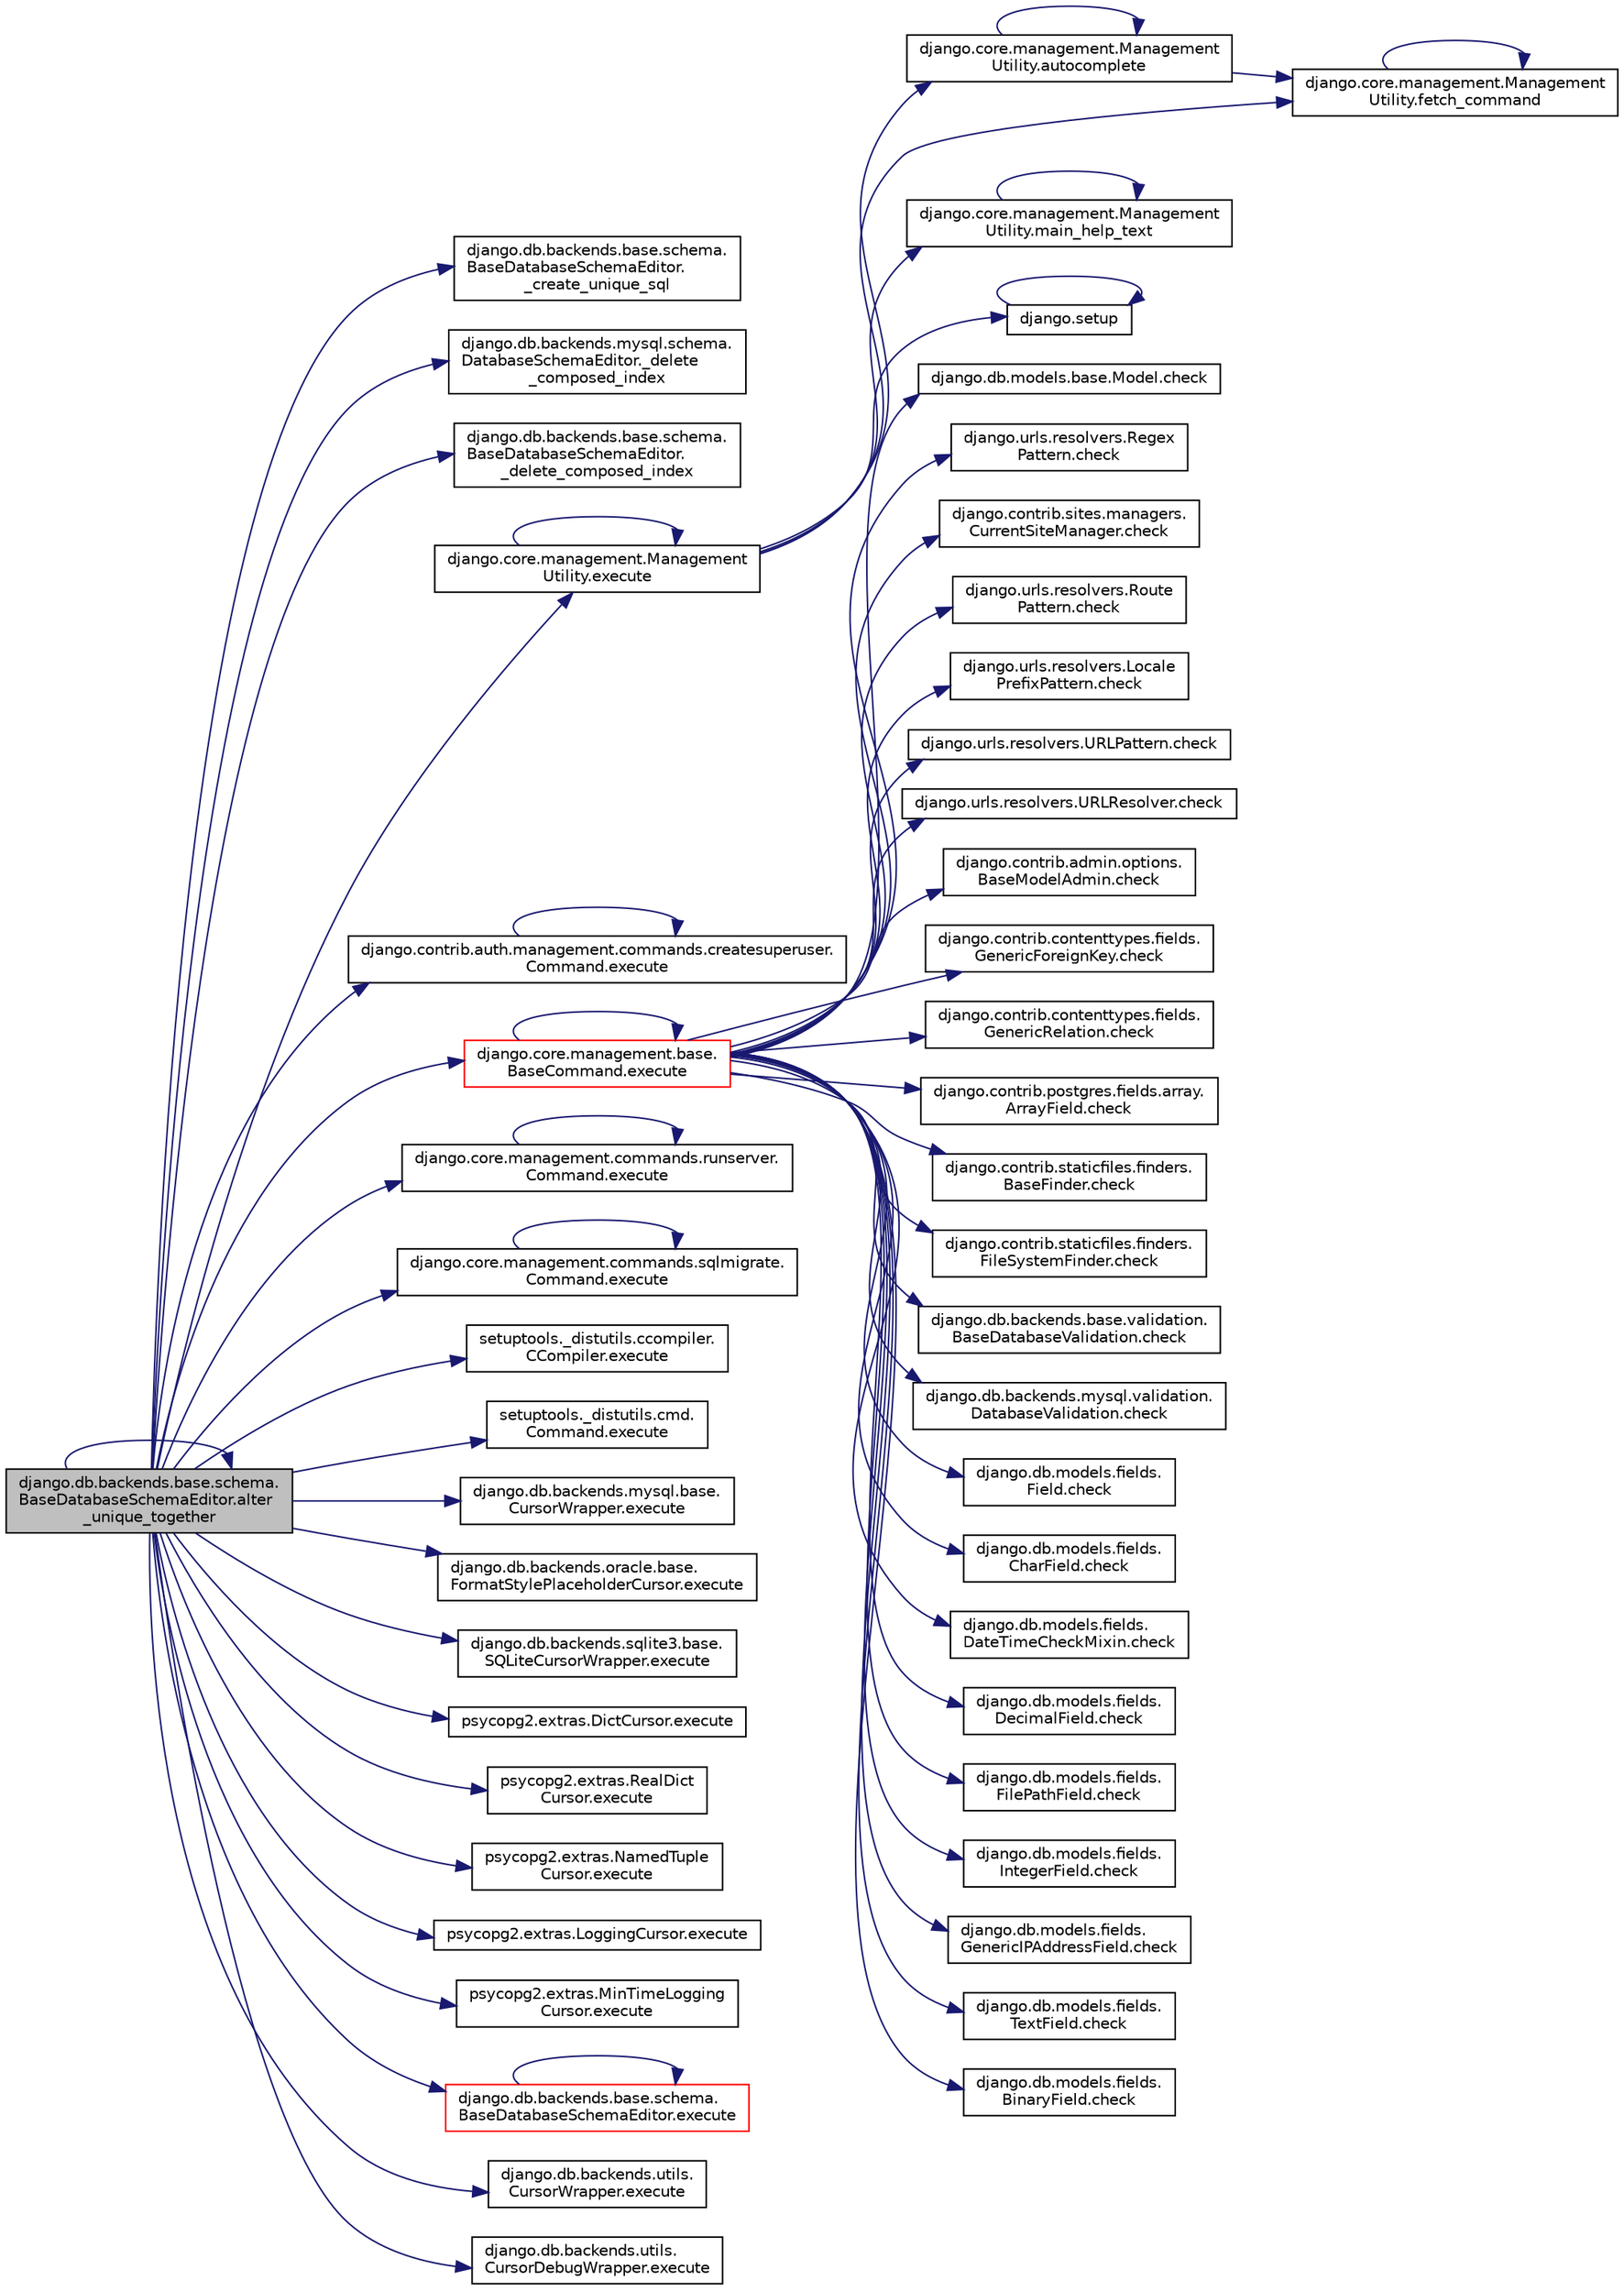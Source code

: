 digraph "django.db.backends.base.schema.BaseDatabaseSchemaEditor.alter_unique_together"
{
 // LATEX_PDF_SIZE
  edge [fontname="Helvetica",fontsize="10",labelfontname="Helvetica",labelfontsize="10"];
  node [fontname="Helvetica",fontsize="10",shape=record];
  rankdir="LR";
  Node1 [label="django.db.backends.base.schema.\lBaseDatabaseSchemaEditor.alter\l_unique_together",height=0.2,width=0.4,color="black", fillcolor="grey75", style="filled", fontcolor="black",tooltip=" "];
  Node1 -> Node2 [color="midnightblue",fontsize="10",style="solid",fontname="Helvetica"];
  Node2 [label="django.db.backends.base.schema.\lBaseDatabaseSchemaEditor.\l_create_unique_sql",height=0.2,width=0.4,color="black", fillcolor="white", style="filled",URL="$d7/d55/classdjango_1_1db_1_1backends_1_1base_1_1schema_1_1_base_database_schema_editor.html#ab0aab7d078629bc03878570252ba0596",tooltip=" "];
  Node1 -> Node3 [color="midnightblue",fontsize="10",style="solid",fontname="Helvetica"];
  Node3 [label="django.db.backends.mysql.schema.\lDatabaseSchemaEditor._delete\l_composed_index",height=0.2,width=0.4,color="black", fillcolor="white", style="filled",URL="$d7/d2a/classdjango_1_1db_1_1backends_1_1mysql_1_1schema_1_1_database_schema_editor.html#a78de8dc8f38ad00d638359dd97bd7311",tooltip=" "];
  Node1 -> Node4 [color="midnightblue",fontsize="10",style="solid",fontname="Helvetica"];
  Node4 [label="django.db.backends.base.schema.\lBaseDatabaseSchemaEditor.\l_delete_composed_index",height=0.2,width=0.4,color="black", fillcolor="white", style="filled",URL="$d7/d55/classdjango_1_1db_1_1backends_1_1base_1_1schema_1_1_base_database_schema_editor.html#a1b458fa28bf9eeaca495b3dd51f7a20a",tooltip=" "];
  Node1 -> Node1 [color="midnightblue",fontsize="10",style="solid",fontname="Helvetica"];
  Node1 -> Node5 [color="midnightblue",fontsize="10",style="solid",fontname="Helvetica"];
  Node5 [label="django.core.management.Management\lUtility.execute",height=0.2,width=0.4,color="black", fillcolor="white", style="filled",URL="$dd/dbf/classdjango_1_1core_1_1management_1_1_management_utility.html#a0ce04752f34bec18d58356f1bda05b74",tooltip=" "];
  Node5 -> Node6 [color="midnightblue",fontsize="10",style="solid",fontname="Helvetica"];
  Node6 [label="django.core.management.Management\lUtility.autocomplete",height=0.2,width=0.4,color="black", fillcolor="white", style="filled",URL="$dd/dbf/classdjango_1_1core_1_1management_1_1_management_utility.html#a27cf35c93ef6b4bbfeb562aa44284f29",tooltip=" "];
  Node6 -> Node6 [color="midnightblue",fontsize="10",style="solid",fontname="Helvetica"];
  Node6 -> Node7 [color="midnightblue",fontsize="10",style="solid",fontname="Helvetica"];
  Node7 [label="django.core.management.Management\lUtility.fetch_command",height=0.2,width=0.4,color="black", fillcolor="white", style="filled",URL="$dd/dbf/classdjango_1_1core_1_1management_1_1_management_utility.html#ad950c814ba4ec750697ad0c3abe16015",tooltip=" "];
  Node7 -> Node7 [color="midnightblue",fontsize="10",style="solid",fontname="Helvetica"];
  Node5 -> Node5 [color="midnightblue",fontsize="10",style="solid",fontname="Helvetica"];
  Node5 -> Node7 [color="midnightblue",fontsize="10",style="solid",fontname="Helvetica"];
  Node5 -> Node8 [color="midnightblue",fontsize="10",style="solid",fontname="Helvetica"];
  Node8 [label="django.core.management.Management\lUtility.main_help_text",height=0.2,width=0.4,color="black", fillcolor="white", style="filled",URL="$dd/dbf/classdjango_1_1core_1_1management_1_1_management_utility.html#a072b20f8b27c6b24d7ba1c5c0f5336d5",tooltip=" "];
  Node8 -> Node8 [color="midnightblue",fontsize="10",style="solid",fontname="Helvetica"];
  Node5 -> Node9 [color="midnightblue",fontsize="10",style="solid",fontname="Helvetica"];
  Node9 [label="django.setup",height=0.2,width=0.4,color="black", fillcolor="white", style="filled",URL="$d6/dd8/namespacedjango.html#ab9142626e5511e33ce016b26438f6f2d",tooltip=" "];
  Node9 -> Node9 [color="midnightblue",fontsize="10",style="solid",fontname="Helvetica"];
  Node1 -> Node10 [color="midnightblue",fontsize="10",style="solid",fontname="Helvetica"];
  Node10 [label="django.contrib.auth.management.commands.createsuperuser.\lCommand.execute",height=0.2,width=0.4,color="black", fillcolor="white", style="filled",URL="$d7/d51/classdjango_1_1contrib_1_1auth_1_1management_1_1commands_1_1createsuperuser_1_1_command.html#ac58857ddf6131c17f95cee20e304d97b",tooltip=" "];
  Node10 -> Node10 [color="midnightblue",fontsize="10",style="solid",fontname="Helvetica"];
  Node1 -> Node11 [color="midnightblue",fontsize="10",style="solid",fontname="Helvetica"];
  Node11 [label="django.core.management.base.\lBaseCommand.execute",height=0.2,width=0.4,color="red", fillcolor="white", style="filled",URL="$db/da3/classdjango_1_1core_1_1management_1_1base_1_1_base_command.html#a900029c213c1456bbd6f8e5b8ead2201",tooltip=" "];
  Node11 -> Node12 [color="midnightblue",fontsize="10",style="solid",fontname="Helvetica"];
  Node12 [label="django.db.models.base.Model.check",height=0.2,width=0.4,color="black", fillcolor="white", style="filled",URL="$da/d39/classdjango_1_1db_1_1models_1_1base_1_1_model.html#a304e3349914d12511b57a69839bfe61e",tooltip=" "];
  Node11 -> Node13 [color="midnightblue",fontsize="10",style="solid",fontname="Helvetica"];
  Node13 [label="django.urls.resolvers.Regex\lPattern.check",height=0.2,width=0.4,color="black", fillcolor="white", style="filled",URL="$de/dca/classdjango_1_1urls_1_1resolvers_1_1_regex_pattern.html#a58f6bbf5529d59022846d5c88f3bbd17",tooltip=" "];
  Node11 -> Node14 [color="midnightblue",fontsize="10",style="solid",fontname="Helvetica"];
  Node14 [label="django.contrib.sites.managers.\lCurrentSiteManager.check",height=0.2,width=0.4,color="black", fillcolor="white", style="filled",URL="$dd/d05/classdjango_1_1contrib_1_1sites_1_1managers_1_1_current_site_manager.html#a13f79f70f9845e15c4aaf62504144cce",tooltip=" "];
  Node11 -> Node15 [color="midnightblue",fontsize="10",style="solid",fontname="Helvetica"];
  Node15 [label="django.urls.resolvers.Route\lPattern.check",height=0.2,width=0.4,color="black", fillcolor="white", style="filled",URL="$db/d58/classdjango_1_1urls_1_1resolvers_1_1_route_pattern.html#a8f9db3b67d0ce78935bcfd45970be236",tooltip=" "];
  Node11 -> Node16 [color="midnightblue",fontsize="10",style="solid",fontname="Helvetica"];
  Node16 [label="django.urls.resolvers.Locale\lPrefixPattern.check",height=0.2,width=0.4,color="black", fillcolor="white", style="filled",URL="$da/dc6/classdjango_1_1urls_1_1resolvers_1_1_locale_prefix_pattern.html#ade761db4975abb9fe1a023e4097de0e2",tooltip=" "];
  Node11 -> Node17 [color="midnightblue",fontsize="10",style="solid",fontname="Helvetica"];
  Node17 [label="django.urls.resolvers.URLPattern.check",height=0.2,width=0.4,color="black", fillcolor="white", style="filled",URL="$d2/de6/classdjango_1_1urls_1_1resolvers_1_1_u_r_l_pattern.html#ab5932e4159e3d2e526dcaed7b88f40cf",tooltip=" "];
  Node11 -> Node18 [color="midnightblue",fontsize="10",style="solid",fontname="Helvetica"];
  Node18 [label="django.urls.resolvers.URLResolver.check",height=0.2,width=0.4,color="black", fillcolor="white", style="filled",URL="$de/d00/classdjango_1_1urls_1_1resolvers_1_1_u_r_l_resolver.html#a27589fd9b2abf4c484107d1168cf1ed6",tooltip=" "];
  Node11 -> Node19 [color="midnightblue",fontsize="10",style="solid",fontname="Helvetica"];
  Node19 [label="django.contrib.admin.options.\lBaseModelAdmin.check",height=0.2,width=0.4,color="black", fillcolor="white", style="filled",URL="$d3/dd6/classdjango_1_1contrib_1_1admin_1_1options_1_1_base_model_admin.html#a9ca1cd6c5a42618b2243228b3a4c1596",tooltip=" "];
  Node11 -> Node20 [color="midnightblue",fontsize="10",style="solid",fontname="Helvetica"];
  Node20 [label="django.contrib.contenttypes.fields.\lGenericForeignKey.check",height=0.2,width=0.4,color="black", fillcolor="white", style="filled",URL="$d6/de5/classdjango_1_1contrib_1_1contenttypes_1_1fields_1_1_generic_foreign_key.html#aefa890ccd2ec98fdd30ed817b776a61f",tooltip=" "];
  Node11 -> Node21 [color="midnightblue",fontsize="10",style="solid",fontname="Helvetica"];
  Node21 [label="django.contrib.contenttypes.fields.\lGenericRelation.check",height=0.2,width=0.4,color="black", fillcolor="white", style="filled",URL="$d9/d64/classdjango_1_1contrib_1_1contenttypes_1_1fields_1_1_generic_relation.html#a63de9a85a130b62d31df7c7ac910087b",tooltip=" "];
  Node11 -> Node22 [color="midnightblue",fontsize="10",style="solid",fontname="Helvetica"];
  Node22 [label="django.contrib.postgres.fields.array.\lArrayField.check",height=0.2,width=0.4,color="black", fillcolor="white", style="filled",URL="$dc/ddf/classdjango_1_1contrib_1_1postgres_1_1fields_1_1array_1_1_array_field.html#a5df4dcad5df4b7f7f89e77496fd18e3a",tooltip=" "];
  Node11 -> Node23 [color="midnightblue",fontsize="10",style="solid",fontname="Helvetica"];
  Node23 [label="django.contrib.staticfiles.finders.\lBaseFinder.check",height=0.2,width=0.4,color="black", fillcolor="white", style="filled",URL="$d0/d22/classdjango_1_1contrib_1_1staticfiles_1_1finders_1_1_base_finder.html#a205dde5e221e7f4b768cdfe0393c80e9",tooltip=" "];
  Node11 -> Node24 [color="midnightblue",fontsize="10",style="solid",fontname="Helvetica"];
  Node24 [label="django.contrib.staticfiles.finders.\lFileSystemFinder.check",height=0.2,width=0.4,color="black", fillcolor="white", style="filled",URL="$d0/d38/classdjango_1_1contrib_1_1staticfiles_1_1finders_1_1_file_system_finder.html#a8362966d4122a48e6c1c732391c2ee10",tooltip=" "];
  Node11 -> Node25 [color="midnightblue",fontsize="10",style="solid",fontname="Helvetica"];
  Node25 [label="django.db.backends.base.validation.\lBaseDatabaseValidation.check",height=0.2,width=0.4,color="black", fillcolor="white", style="filled",URL="$dc/d14/classdjango_1_1db_1_1backends_1_1base_1_1validation_1_1_base_database_validation.html#a8b4667f76754bab568f6279982bb877d",tooltip=" "];
  Node11 -> Node26 [color="midnightblue",fontsize="10",style="solid",fontname="Helvetica"];
  Node26 [label="django.db.backends.mysql.validation.\lDatabaseValidation.check",height=0.2,width=0.4,color="black", fillcolor="white", style="filled",URL="$d1/d18/classdjango_1_1db_1_1backends_1_1mysql_1_1validation_1_1_database_validation.html#a944ffe2e224e47eb2ac869104620f9b5",tooltip=" "];
  Node11 -> Node27 [color="midnightblue",fontsize="10",style="solid",fontname="Helvetica"];
  Node27 [label="django.db.models.fields.\lField.check",height=0.2,width=0.4,color="black", fillcolor="white", style="filled",URL="$db/d75/classdjango_1_1db_1_1models_1_1fields_1_1_field.html#a54c1f39a98c0f138dda215fc9953d155",tooltip=" "];
  Node11 -> Node28 [color="midnightblue",fontsize="10",style="solid",fontname="Helvetica"];
  Node28 [label="django.db.models.fields.\lCharField.check",height=0.2,width=0.4,color="black", fillcolor="white", style="filled",URL="$d1/de7/classdjango_1_1db_1_1models_1_1fields_1_1_char_field.html#a74dc3da661d6824f9d46c18a0c11c67e",tooltip=" "];
  Node11 -> Node29 [color="midnightblue",fontsize="10",style="solid",fontname="Helvetica"];
  Node29 [label="django.db.models.fields.\lDateTimeCheckMixin.check",height=0.2,width=0.4,color="black", fillcolor="white", style="filled",URL="$d9/dbf/classdjango_1_1db_1_1models_1_1fields_1_1_date_time_check_mixin.html#a9320b9b808cc61a7392de7d5a2c28341",tooltip=" "];
  Node11 -> Node30 [color="midnightblue",fontsize="10",style="solid",fontname="Helvetica"];
  Node30 [label="django.db.models.fields.\lDecimalField.check",height=0.2,width=0.4,color="black", fillcolor="white", style="filled",URL="$d7/deb/classdjango_1_1db_1_1models_1_1fields_1_1_decimal_field.html#a9cf45d75b12a4bbc17e8595bb91aff62",tooltip=" "];
  Node11 -> Node31 [color="midnightblue",fontsize="10",style="solid",fontname="Helvetica"];
  Node31 [label="django.db.models.fields.\lFilePathField.check",height=0.2,width=0.4,color="black", fillcolor="white", style="filled",URL="$d9/d58/classdjango_1_1db_1_1models_1_1fields_1_1_file_path_field.html#a49657f909849679194066ba40ed1dcfd",tooltip=" "];
  Node11 -> Node32 [color="midnightblue",fontsize="10",style="solid",fontname="Helvetica"];
  Node32 [label="django.db.models.fields.\lIntegerField.check",height=0.2,width=0.4,color="black", fillcolor="white", style="filled",URL="$d5/d95/classdjango_1_1db_1_1models_1_1fields_1_1_integer_field.html#a4525fbea3100a2dc2e304f71e7df4d2c",tooltip=" "];
  Node11 -> Node33 [color="midnightblue",fontsize="10",style="solid",fontname="Helvetica"];
  Node33 [label="django.db.models.fields.\lGenericIPAddressField.check",height=0.2,width=0.4,color="black", fillcolor="white", style="filled",URL="$d4/dfb/classdjango_1_1db_1_1models_1_1fields_1_1_generic_i_p_address_field.html#af6134749ba5f167a2b8030648d3fcc21",tooltip=" "];
  Node11 -> Node34 [color="midnightblue",fontsize="10",style="solid",fontname="Helvetica"];
  Node34 [label="django.db.models.fields.\lTextField.check",height=0.2,width=0.4,color="black", fillcolor="white", style="filled",URL="$d4/d0d/classdjango_1_1db_1_1models_1_1fields_1_1_text_field.html#a7b31a2ea4d0baa91353e7676014ac3ed",tooltip=" "];
  Node11 -> Node35 [color="midnightblue",fontsize="10",style="solid",fontname="Helvetica"];
  Node35 [label="django.db.models.fields.\lBinaryField.check",height=0.2,width=0.4,color="black", fillcolor="white", style="filled",URL="$df/dab/classdjango_1_1db_1_1models_1_1fields_1_1_binary_field.html#ad57121e609c4e89738e0d640405d1f44",tooltip=" "];
  Node11 -> Node11 [color="midnightblue",fontsize="10",style="solid",fontname="Helvetica"];
  Node1 -> Node2560 [color="midnightblue",fontsize="10",style="solid",fontname="Helvetica"];
  Node2560 [label="django.core.management.commands.runserver.\lCommand.execute",height=0.2,width=0.4,color="black", fillcolor="white", style="filled",URL="$d7/de0/classdjango_1_1core_1_1management_1_1commands_1_1runserver_1_1_command.html#a715bfb079726baeadd606f17cb81ce68",tooltip=" "];
  Node2560 -> Node2560 [color="midnightblue",fontsize="10",style="solid",fontname="Helvetica"];
  Node1 -> Node2561 [color="midnightblue",fontsize="10",style="solid",fontname="Helvetica"];
  Node2561 [label="django.core.management.commands.sqlmigrate.\lCommand.execute",height=0.2,width=0.4,color="black", fillcolor="white", style="filled",URL="$d0/d74/classdjango_1_1core_1_1management_1_1commands_1_1sqlmigrate_1_1_command.html#a3393528eaa1c0fe61783f0f68b866ca6",tooltip=" "];
  Node2561 -> Node2561 [color="midnightblue",fontsize="10",style="solid",fontname="Helvetica"];
  Node1 -> Node2562 [color="midnightblue",fontsize="10",style="solid",fontname="Helvetica"];
  Node2562 [label="setuptools._distutils.ccompiler.\lCCompiler.execute",height=0.2,width=0.4,color="black", fillcolor="white", style="filled",URL="$d0/daa/classsetuptools_1_1__distutils_1_1ccompiler_1_1_c_compiler.html#a059c30925767dc96430ad63008871ac1",tooltip=" "];
  Node1 -> Node2563 [color="midnightblue",fontsize="10",style="solid",fontname="Helvetica"];
  Node2563 [label="setuptools._distutils.cmd.\lCommand.execute",height=0.2,width=0.4,color="black", fillcolor="white", style="filled",URL="$dd/df5/classsetuptools_1_1__distutils_1_1cmd_1_1_command.html#aa15b5cefcab5f7c3de4f87976d647744",tooltip=" "];
  Node1 -> Node2564 [color="midnightblue",fontsize="10",style="solid",fontname="Helvetica"];
  Node2564 [label="django.db.backends.mysql.base.\lCursorWrapper.execute",height=0.2,width=0.4,color="black", fillcolor="white", style="filled",URL="$de/d61/classdjango_1_1db_1_1backends_1_1mysql_1_1base_1_1_cursor_wrapper.html#a8df9e0e654602d65023eedf23e91cbf8",tooltip=" "];
  Node1 -> Node2565 [color="midnightblue",fontsize="10",style="solid",fontname="Helvetica"];
  Node2565 [label="django.db.backends.oracle.base.\lFormatStylePlaceholderCursor.execute",height=0.2,width=0.4,color="black", fillcolor="white", style="filled",URL="$d5/daa/classdjango_1_1db_1_1backends_1_1oracle_1_1base_1_1_format_style_placeholder_cursor.html#a71fe93bed5ba6477dc1b7bc2488037e9",tooltip=" "];
  Node1 -> Node2566 [color="midnightblue",fontsize="10",style="solid",fontname="Helvetica"];
  Node2566 [label="django.db.backends.sqlite3.base.\lSQLiteCursorWrapper.execute",height=0.2,width=0.4,color="black", fillcolor="white", style="filled",URL="$d6/dbf/classdjango_1_1db_1_1backends_1_1sqlite3_1_1base_1_1_s_q_lite_cursor_wrapper.html#a35e15973415d4434eb773f8163ab371f",tooltip=" "];
  Node1 -> Node2567 [color="midnightblue",fontsize="10",style="solid",fontname="Helvetica"];
  Node2567 [label="psycopg2.extras.DictCursor.execute",height=0.2,width=0.4,color="black", fillcolor="white", style="filled",URL="$d7/d15/classpsycopg2_1_1extras_1_1_dict_cursor.html#ad9efe2b44abb6d5b6014f6a3a12c3dcf",tooltip=" "];
  Node1 -> Node2568 [color="midnightblue",fontsize="10",style="solid",fontname="Helvetica"];
  Node2568 [label="psycopg2.extras.RealDict\lCursor.execute",height=0.2,width=0.4,color="black", fillcolor="white", style="filled",URL="$d7/dd8/classpsycopg2_1_1extras_1_1_real_dict_cursor.html#a108e4fee763a62f75766fb658f0dd45b",tooltip=" "];
  Node1 -> Node2569 [color="midnightblue",fontsize="10",style="solid",fontname="Helvetica"];
  Node2569 [label="psycopg2.extras.NamedTuple\lCursor.execute",height=0.2,width=0.4,color="black", fillcolor="white", style="filled",URL="$df/dd4/classpsycopg2_1_1extras_1_1_named_tuple_cursor.html#a5012e86f568b964ea64ab0dfc8c267a4",tooltip=" "];
  Node1 -> Node2570 [color="midnightblue",fontsize="10",style="solid",fontname="Helvetica"];
  Node2570 [label="psycopg2.extras.LoggingCursor.execute",height=0.2,width=0.4,color="black", fillcolor="white", style="filled",URL="$d3/de0/classpsycopg2_1_1extras_1_1_logging_cursor.html#a71b2977057eb3bec2aef9d785b014a6d",tooltip=" "];
  Node1 -> Node2571 [color="midnightblue",fontsize="10",style="solid",fontname="Helvetica"];
  Node2571 [label="psycopg2.extras.MinTimeLogging\lCursor.execute",height=0.2,width=0.4,color="black", fillcolor="white", style="filled",URL="$d7/d45/classpsycopg2_1_1extras_1_1_min_time_logging_cursor.html#a4d611bdc2deb502d0a14c3139ad5349a",tooltip=" "];
  Node1 -> Node2572 [color="midnightblue",fontsize="10",style="solid",fontname="Helvetica"];
  Node2572 [label="django.db.backends.base.schema.\lBaseDatabaseSchemaEditor.execute",height=0.2,width=0.4,color="red", fillcolor="white", style="filled",URL="$d7/d55/classdjango_1_1db_1_1backends_1_1base_1_1schema_1_1_base_database_schema_editor.html#a22aec0aab2668a1ff87643aba4ac23a9",tooltip=" "];
  Node2572 -> Node2572 [color="midnightblue",fontsize="10",style="solid",fontname="Helvetica"];
  Node1 -> Node2591 [color="midnightblue",fontsize="10",style="solid",fontname="Helvetica"];
  Node2591 [label="django.db.backends.utils.\lCursorWrapper.execute",height=0.2,width=0.4,color="black", fillcolor="white", style="filled",URL="$da/d95/classdjango_1_1db_1_1backends_1_1utils_1_1_cursor_wrapper.html#a20377aa919c13487444fc89beaf54cba",tooltip=" "];
  Node1 -> Node2592 [color="midnightblue",fontsize="10",style="solid",fontname="Helvetica"];
  Node2592 [label="django.db.backends.utils.\lCursorDebugWrapper.execute",height=0.2,width=0.4,color="black", fillcolor="white", style="filled",URL="$d2/d87/classdjango_1_1db_1_1backends_1_1utils_1_1_cursor_debug_wrapper.html#a2553a002bec41b4c345c435fe8a44ff6",tooltip=" "];
}
